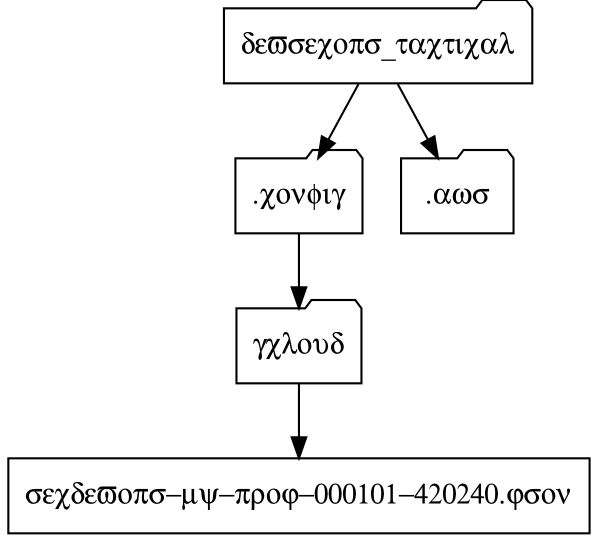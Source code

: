 digraph infra {
    size="8,4";
    node [fontname="Helvetica" fontsize=14 shape=box];
    edge [fontname="Symbol" fontsize=10];
    framework [shape=folder fontname="Symbol" label="devsecops_tactical"];
    dotcfg [shape=folder fontname="Symbol" label=".config"];
    gcloud [shape=folder fontname="Symbol" label="gcloud"];
    sdo [fontname="Symbol" label="secdevops-my-proj-000101-420240.json"];
    aws [shape=folder fontname="Symbol" label=".aws"];
    framework -> dotcfg;
    dotcfg -> gcloud;
    gcloud -> sdo;
    framework -> aws;
}
